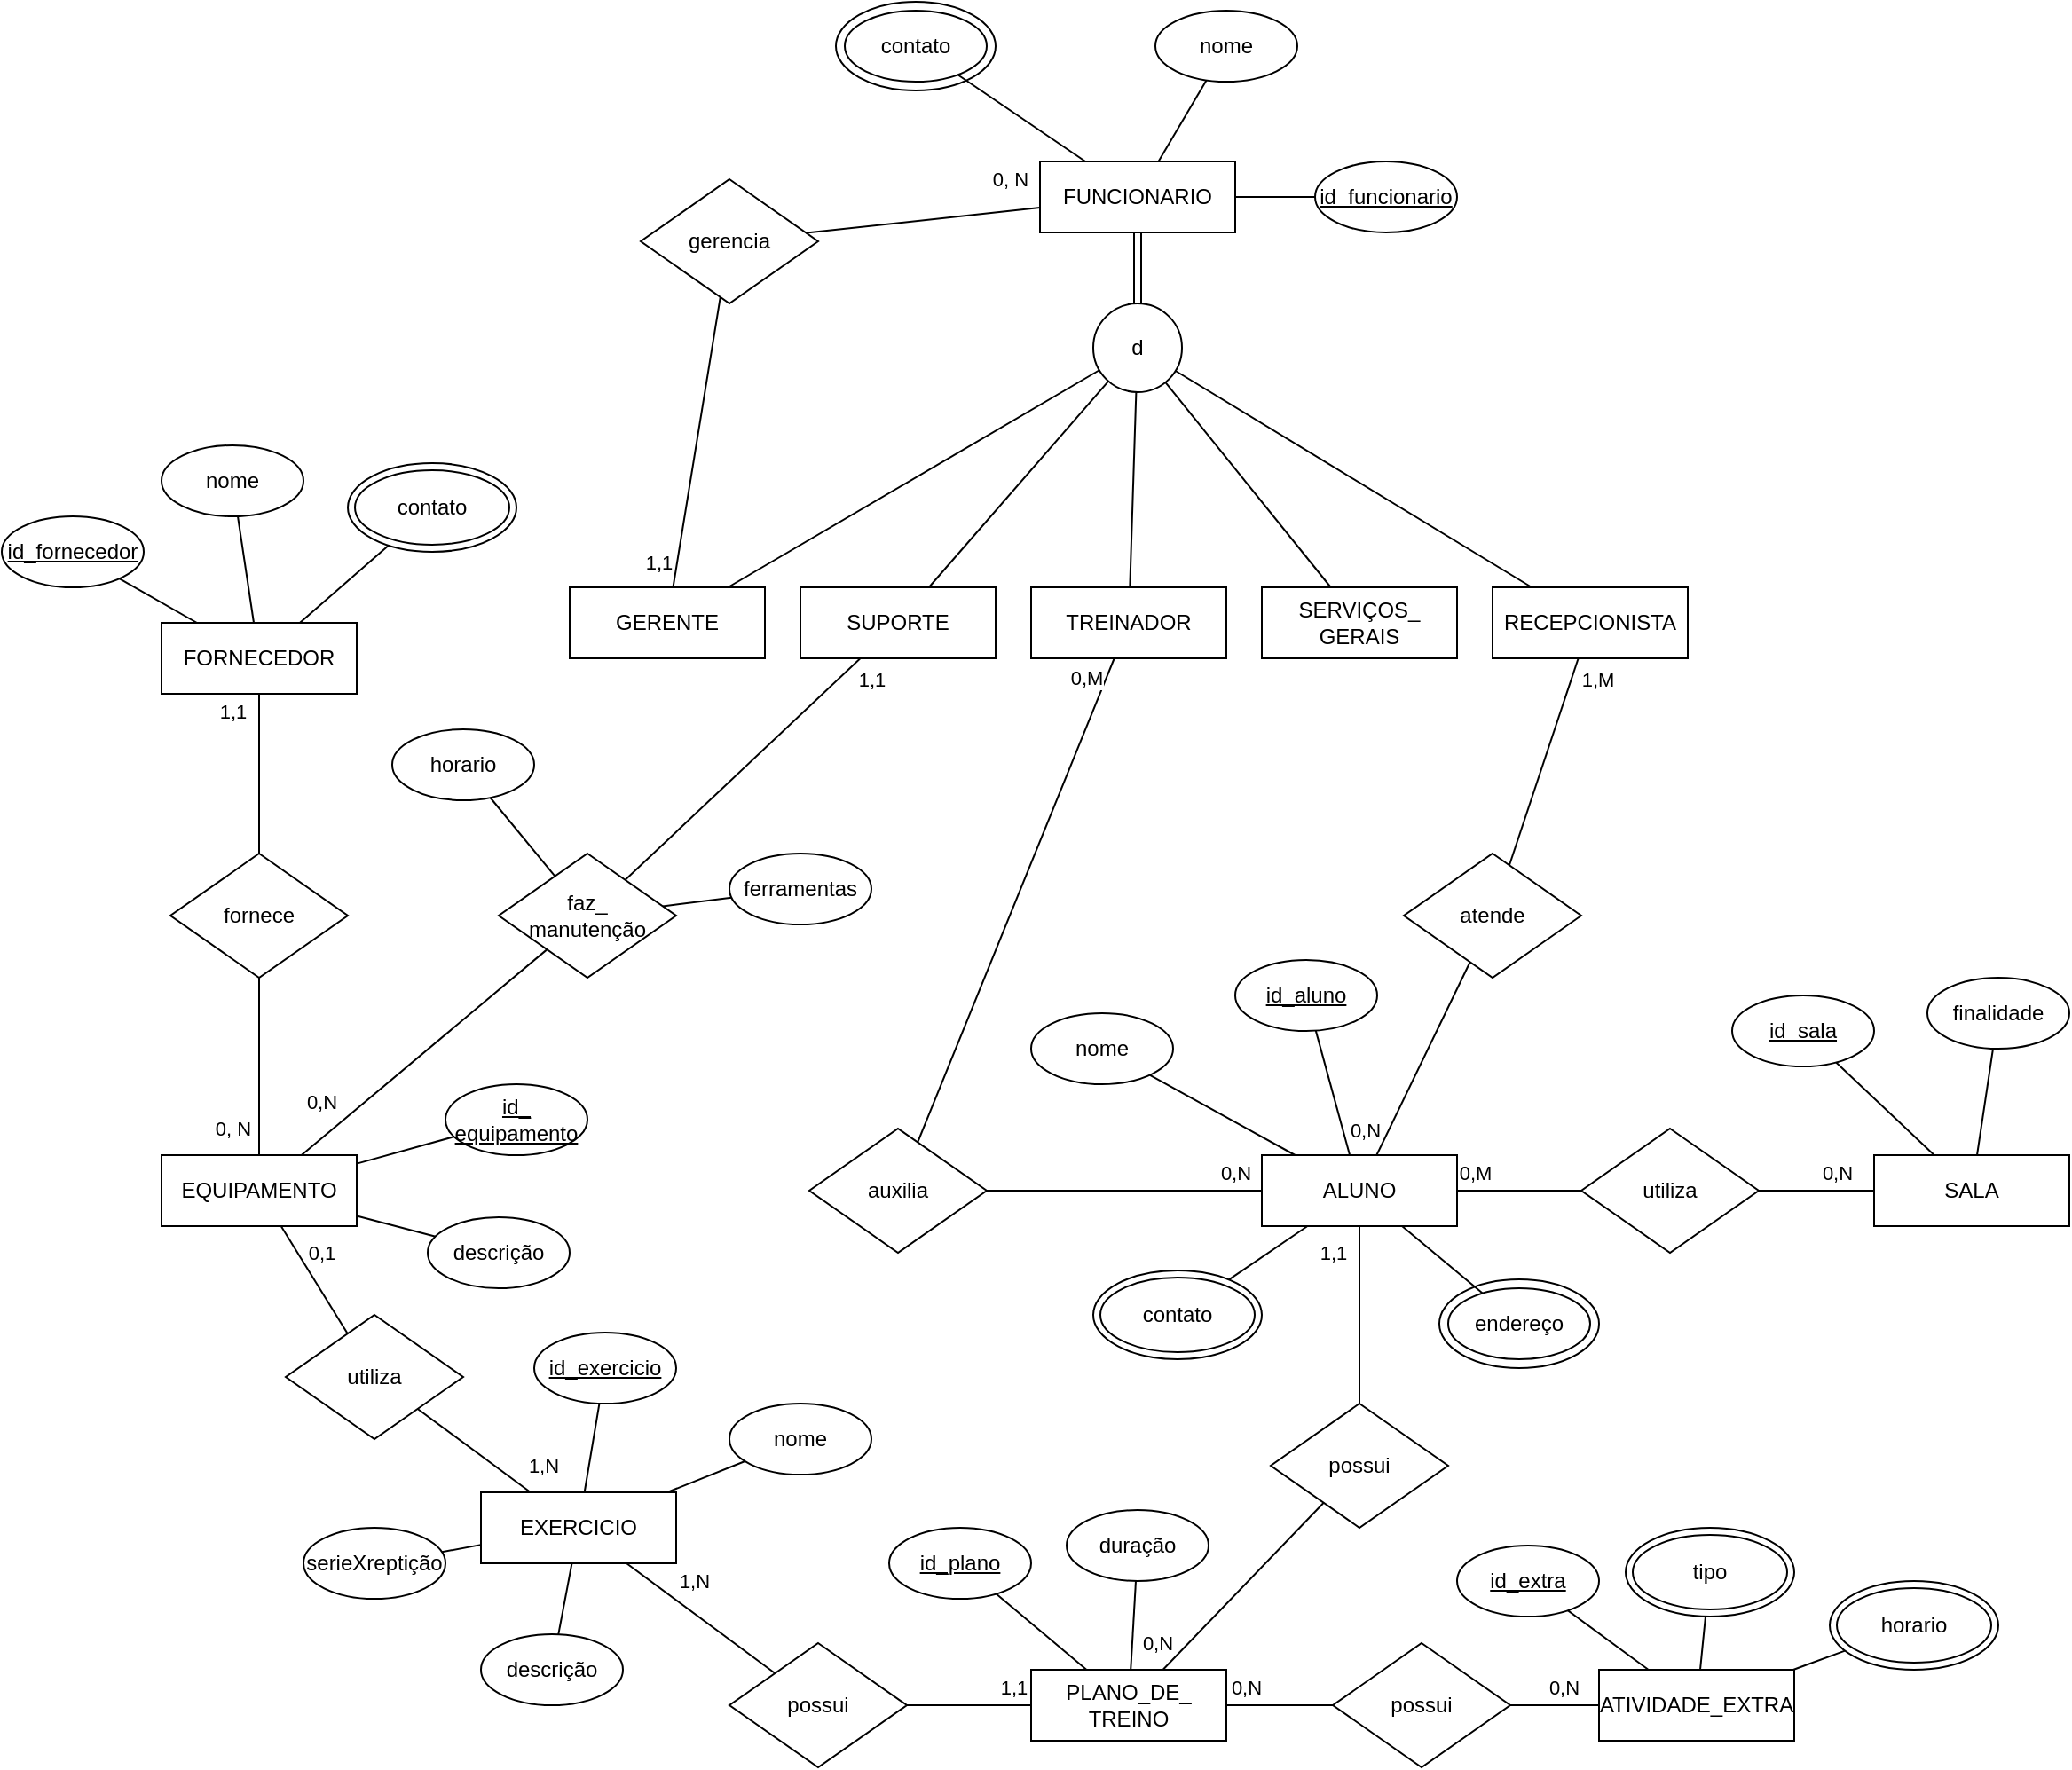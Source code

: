 <mxfile>
    <diagram id="oLhrSQncojiiVA_1cylI" name="Page-1">
        <mxGraphModel dx="2143" dy="1229" grid="1" gridSize="10" guides="1" tooltips="1" connect="1" arrows="1" fold="1" page="1" pageScale="1" pageWidth="850" pageHeight="1100" math="0" shadow="0">
            <root>
                <mxCell id="0"/>
                <mxCell id="1" parent="0"/>
                <mxCell id="85" value="contato" style="ellipse;whiteSpace=wrap;html=1;rotation=0;" vertex="1" parent="1">
                    <mxGeometry x="700" y="60" width="90" height="50" as="geometry"/>
                </mxCell>
                <mxCell id="8" value="ALUNO" style="rounded=0;whiteSpace=wrap;html=1;" vertex="1" parent="1">
                    <mxGeometry x="940" y="710" width="110" height="40" as="geometry"/>
                </mxCell>
                <mxCell id="9" value="PLANO_DE_&lt;br&gt;TREINO" style="rounded=0;whiteSpace=wrap;html=1;" vertex="1" parent="1">
                    <mxGeometry x="810" y="1000" width="110" height="40" as="geometry"/>
                </mxCell>
                <mxCell id="10" value="EXERCICIO" style="rounded=0;whiteSpace=wrap;html=1;" vertex="1" parent="1">
                    <mxGeometry x="500" y="900" width="110" height="40" as="geometry"/>
                </mxCell>
                <mxCell id="11" value="FUNCIONARIO" style="rounded=0;whiteSpace=wrap;html=1;" vertex="1" parent="1">
                    <mxGeometry x="815" y="150" width="110" height="40" as="geometry"/>
                </mxCell>
                <mxCell id="12" value="EQUIPAMENTO" style="rounded=0;whiteSpace=wrap;html=1;" vertex="1" parent="1">
                    <mxGeometry x="320" y="710" width="110" height="40" as="geometry"/>
                </mxCell>
                <mxCell id="13" value="FORNECEDOR" style="rounded=0;whiteSpace=wrap;html=1;" vertex="1" parent="1">
                    <mxGeometry x="320" y="410" width="110" height="40" as="geometry"/>
                </mxCell>
                <mxCell id="14" value="RECEPCIONISTA" style="rounded=0;whiteSpace=wrap;html=1;" vertex="1" parent="1">
                    <mxGeometry x="1070" y="390" width="110" height="40" as="geometry"/>
                </mxCell>
                <mxCell id="15" value="SUPORTE" style="rounded=0;whiteSpace=wrap;html=1;" vertex="1" parent="1">
                    <mxGeometry x="680" y="390" width="110" height="40" as="geometry"/>
                </mxCell>
                <mxCell id="16" value="TREINADOR" style="rounded=0;whiteSpace=wrap;html=1;" vertex="1" parent="1">
                    <mxGeometry x="810" y="390" width="110" height="40" as="geometry"/>
                </mxCell>
                <mxCell id="17" value="SERVIÇOS_&lt;br&gt;GERAIS" style="rounded=0;whiteSpace=wrap;html=1;" vertex="1" parent="1">
                    <mxGeometry x="940" y="390" width="110" height="40" as="geometry"/>
                </mxCell>
                <mxCell id="18" value="GERENTE" style="rounded=0;whiteSpace=wrap;html=1;" vertex="1" parent="1">
                    <mxGeometry x="550" y="390" width="110" height="40" as="geometry"/>
                </mxCell>
                <mxCell id="19" value="ATIVIDADE_EXTRA" style="rounded=0;whiteSpace=wrap;html=1;" vertex="1" parent="1">
                    <mxGeometry x="1130" y="1000" width="110" height="40" as="geometry"/>
                </mxCell>
                <mxCell id="20" value="SALA" style="rounded=0;whiteSpace=wrap;html=1;" vertex="1" parent="1">
                    <mxGeometry x="1285" y="710" width="110" height="40" as="geometry"/>
                </mxCell>
                <mxCell id="21" value="possui" style="rhombus;whiteSpace=wrap;html=1;" vertex="1" parent="1">
                    <mxGeometry x="945" y="850" width="100" height="70" as="geometry"/>
                </mxCell>
                <mxCell id="22" value="" style="endArrow=none;html=1;" edge="1" parent="1" source="8" target="21">
                    <mxGeometry width="50" height="50" relative="1" as="geometry">
                        <mxPoint x="450" y="1200" as="sourcePoint"/>
                        <mxPoint x="360" y="1200" as="targetPoint"/>
                    </mxGeometry>
                </mxCell>
                <mxCell id="23" value="1,1" style="edgeLabel;html=1;align=center;verticalAlign=middle;resizable=0;points=[];" vertex="1" connectable="0" parent="22">
                    <mxGeometry x="-0.63" y="-4" relative="1" as="geometry">
                        <mxPoint x="-11" y="-4" as="offset"/>
                    </mxGeometry>
                </mxCell>
                <mxCell id="24" value="" style="endArrow=none;html=1;" edge="1" parent="1" source="21" target="9">
                    <mxGeometry width="50" height="50" relative="1" as="geometry">
                        <mxPoint x="875" y="750" as="sourcePoint"/>
                        <mxPoint x="875" y="840" as="targetPoint"/>
                    </mxGeometry>
                </mxCell>
                <mxCell id="25" value="0,N" style="edgeLabel;html=1;align=center;verticalAlign=middle;resizable=0;points=[];" vertex="1" connectable="0" parent="24">
                    <mxGeometry x="0.692" y="-1" relative="1" as="geometry">
                        <mxPoint x="-17" as="offset"/>
                    </mxGeometry>
                </mxCell>
                <mxCell id="26" value="possui" style="rhombus;whiteSpace=wrap;html=1;" vertex="1" parent="1">
                    <mxGeometry x="640" y="985" width="100" height="70" as="geometry"/>
                </mxCell>
                <mxCell id="27" value="" style="endArrow=none;html=1;" edge="1" parent="1" source="26" target="9">
                    <mxGeometry width="50" height="50" relative="1" as="geometry">
                        <mxPoint x="875" y="910" as="sourcePoint"/>
                        <mxPoint x="875" y="1010" as="targetPoint"/>
                    </mxGeometry>
                </mxCell>
                <mxCell id="28" value="1,1" style="edgeLabel;html=1;align=center;verticalAlign=middle;resizable=0;points=[];" vertex="1" connectable="0" parent="27">
                    <mxGeometry x="0.443" y="2" relative="1" as="geometry">
                        <mxPoint x="9" y="-8" as="offset"/>
                    </mxGeometry>
                </mxCell>
                <mxCell id="29" value="" style="endArrow=none;html=1;" edge="1" parent="1" source="10" target="26">
                    <mxGeometry width="50" height="50" relative="1" as="geometry">
                        <mxPoint x="885" y="920" as="sourcePoint"/>
                        <mxPoint x="885" y="1020" as="targetPoint"/>
                    </mxGeometry>
                </mxCell>
                <mxCell id="30" value="1,N" style="edgeLabel;html=1;align=center;verticalAlign=middle;resizable=0;points=[];" vertex="1" connectable="0" parent="29">
                    <mxGeometry x="-0.451" y="1" relative="1" as="geometry">
                        <mxPoint x="14" y="-6" as="offset"/>
                    </mxGeometry>
                </mxCell>
                <mxCell id="31" value="utiliza" style="rhombus;whiteSpace=wrap;html=1;" vertex="1" parent="1">
                    <mxGeometry x="390" y="800" width="100" height="70" as="geometry"/>
                </mxCell>
                <mxCell id="32" value="" style="endArrow=none;html=1;" edge="1" parent="1" source="31" target="10">
                    <mxGeometry width="50" height="50" relative="1" as="geometry">
                        <mxPoint x="600" y="1030" as="sourcePoint"/>
                        <mxPoint x="660" y="1030" as="targetPoint"/>
                    </mxGeometry>
                </mxCell>
                <mxCell id="33" value="1,N" style="edgeLabel;html=1;align=center;verticalAlign=middle;resizable=0;points=[];" vertex="1" connectable="0" parent="32">
                    <mxGeometry x="0.513" y="2" relative="1" as="geometry">
                        <mxPoint x="21" y="-2" as="offset"/>
                    </mxGeometry>
                </mxCell>
                <mxCell id="34" value="" style="endArrow=none;html=1;" edge="1" parent="1" source="12" target="31">
                    <mxGeometry width="50" height="50" relative="1" as="geometry">
                        <mxPoint x="450" y="1050" as="sourcePoint"/>
                        <mxPoint x="510" y="1050" as="targetPoint"/>
                    </mxGeometry>
                </mxCell>
                <mxCell id="35" value="0,1" style="edgeLabel;html=1;align=center;verticalAlign=middle;resizable=0;points=[];" vertex="1" connectable="0" parent="34">
                    <mxGeometry x="-0.564" y="-1" relative="1" as="geometry">
                        <mxPoint x="15" y="1" as="offset"/>
                    </mxGeometry>
                </mxCell>
                <mxCell id="36" value="fornece" style="rhombus;whiteSpace=wrap;html=1;" vertex="1" parent="1">
                    <mxGeometry x="325" y="540" width="100" height="70" as="geometry"/>
                </mxCell>
                <mxCell id="37" value="" style="endArrow=none;html=1;" edge="1" parent="1" source="12" target="36">
                    <mxGeometry width="50" height="50" relative="1" as="geometry">
                        <mxPoint x="385" y="760" as="sourcePoint"/>
                        <mxPoint x="385" y="850" as="targetPoint"/>
                    </mxGeometry>
                </mxCell>
                <mxCell id="38" value="0, N" style="edgeLabel;html=1;align=center;verticalAlign=middle;resizable=0;points=[];" vertex="1" connectable="0" parent="37">
                    <mxGeometry x="-0.693" relative="1" as="geometry">
                        <mxPoint x="-15" as="offset"/>
                    </mxGeometry>
                </mxCell>
                <mxCell id="39" value="" style="endArrow=none;html=1;" edge="1" parent="1" source="36" target="13">
                    <mxGeometry width="50" height="50" relative="1" as="geometry">
                        <mxPoint x="385" y="720" as="sourcePoint"/>
                        <mxPoint x="385" y="610" as="targetPoint"/>
                    </mxGeometry>
                </mxCell>
                <mxCell id="40" value="1,1" style="edgeLabel;html=1;align=center;verticalAlign=middle;resizable=0;points=[];" vertex="1" connectable="0" parent="39">
                    <mxGeometry x="0.518" y="1" relative="1" as="geometry">
                        <mxPoint x="-14" y="-12" as="offset"/>
                    </mxGeometry>
                </mxCell>
                <mxCell id="41" value="d" style="ellipse;whiteSpace=wrap;html=1;aspect=fixed;" vertex="1" parent="1">
                    <mxGeometry x="845" y="230" width="50" height="50" as="geometry"/>
                </mxCell>
                <mxCell id="42" value="" style="endArrow=none;html=1;shape=link;" edge="1" parent="1" source="11" target="41">
                    <mxGeometry width="50" height="50" relative="1" as="geometry">
                        <mxPoint x="765" y="70" as="sourcePoint"/>
                        <mxPoint x="825" y="70" as="targetPoint"/>
                    </mxGeometry>
                </mxCell>
                <mxCell id="43" value="" style="endArrow=none;html=1;" edge="1" parent="1" source="41" target="14">
                    <mxGeometry width="50" height="50" relative="1" as="geometry">
                        <mxPoint x="880" y="200" as="sourcePoint"/>
                        <mxPoint x="880" y="240" as="targetPoint"/>
                    </mxGeometry>
                </mxCell>
                <mxCell id="44" value="" style="endArrow=none;html=1;" edge="1" parent="1" source="15" target="41">
                    <mxGeometry width="50" height="50" relative="1" as="geometry">
                        <mxPoint x="890" y="210" as="sourcePoint"/>
                        <mxPoint x="890" y="250" as="targetPoint"/>
                    </mxGeometry>
                </mxCell>
                <mxCell id="45" value="" style="endArrow=none;html=1;" edge="1" parent="1" source="16" target="41">
                    <mxGeometry width="50" height="50" relative="1" as="geometry">
                        <mxPoint x="900" y="220" as="sourcePoint"/>
                        <mxPoint x="900" y="260" as="targetPoint"/>
                    </mxGeometry>
                </mxCell>
                <mxCell id="46" value="" style="endArrow=none;html=1;" edge="1" parent="1" source="41" target="17">
                    <mxGeometry width="50" height="50" relative="1" as="geometry">
                        <mxPoint x="910" y="230" as="sourcePoint"/>
                        <mxPoint x="910" y="270" as="targetPoint"/>
                    </mxGeometry>
                </mxCell>
                <mxCell id="47" value="" style="endArrow=none;html=1;" edge="1" parent="1" source="18" target="41">
                    <mxGeometry width="50" height="50" relative="1" as="geometry">
                        <mxPoint x="920" y="240" as="sourcePoint"/>
                        <mxPoint x="920" y="280" as="targetPoint"/>
                    </mxGeometry>
                </mxCell>
                <mxCell id="48" value="utiliza" style="rhombus;whiteSpace=wrap;html=1;" vertex="1" parent="1">
                    <mxGeometry x="1120" y="695" width="100" height="70" as="geometry"/>
                </mxCell>
                <mxCell id="49" value="" style="endArrow=none;html=1;" edge="1" parent="1" source="48" target="8">
                    <mxGeometry width="50" height="50" relative="1" as="geometry">
                        <mxPoint x="885" y="910" as="sourcePoint"/>
                        <mxPoint x="885" y="1010" as="targetPoint"/>
                    </mxGeometry>
                </mxCell>
                <mxCell id="50" value="0,M" style="edgeLabel;html=1;align=center;verticalAlign=middle;resizable=0;points=[];" vertex="1" connectable="0" parent="49">
                    <mxGeometry x="0.605" y="-2" relative="1" as="geometry">
                        <mxPoint x="-4" y="-8" as="offset"/>
                    </mxGeometry>
                </mxCell>
                <mxCell id="51" value="" style="endArrow=none;html=1;" edge="1" parent="1" source="48" target="20">
                    <mxGeometry width="50" height="50" relative="1" as="geometry">
                        <mxPoint x="1180" y="705" as="sourcePoint"/>
                        <mxPoint x="1180" y="615" as="targetPoint"/>
                    </mxGeometry>
                </mxCell>
                <mxCell id="52" value="0,N" style="edgeLabel;html=1;align=center;verticalAlign=middle;resizable=0;points=[];" vertex="1" connectable="0" parent="51">
                    <mxGeometry x="0.349" y="-1" relative="1" as="geometry">
                        <mxPoint y="-11" as="offset"/>
                    </mxGeometry>
                </mxCell>
                <mxCell id="53" value="" style="endArrow=none;html=1;" edge="1" parent="1" source="55" target="19">
                    <mxGeometry width="50" height="50" relative="1" as="geometry">
                        <mxPoint x="1110" y="1190" as="sourcePoint"/>
                        <mxPoint x="885" y="1060" as="targetPoint"/>
                    </mxGeometry>
                </mxCell>
                <mxCell id="54" value="0,N" style="edgeLabel;html=1;align=center;verticalAlign=middle;resizable=0;points=[];" vertex="1" connectable="0" parent="53">
                    <mxGeometry x="-0.473" y="2" relative="1" as="geometry">
                        <mxPoint x="17" y="-8" as="offset"/>
                    </mxGeometry>
                </mxCell>
                <mxCell id="55" value="possui" style="rhombus;whiteSpace=wrap;html=1;" vertex="1" parent="1">
                    <mxGeometry x="980" y="985" width="100" height="70" as="geometry"/>
                </mxCell>
                <mxCell id="56" value="" style="endArrow=none;html=1;" edge="1" parent="1" source="9" target="55">
                    <mxGeometry width="50" height="50" relative="1" as="geometry">
                        <mxPoint x="1140" y="1030" as="sourcePoint"/>
                        <mxPoint x="1090" y="1020" as="targetPoint"/>
                    </mxGeometry>
                </mxCell>
                <mxCell id="57" value="0,N" style="edgeLabel;html=1;align=center;verticalAlign=middle;resizable=0;points=[];" vertex="1" connectable="0" parent="56">
                    <mxGeometry x="-0.628" y="-3" relative="1" as="geometry">
                        <mxPoint y="-13" as="offset"/>
                    </mxGeometry>
                </mxCell>
                <mxCell id="58" value="atende" style="rhombus;whiteSpace=wrap;html=1;" vertex="1" parent="1">
                    <mxGeometry x="1020" y="540" width="100" height="70" as="geometry"/>
                </mxCell>
                <mxCell id="59" value="" style="endArrow=none;html=1;" edge="1" parent="1" source="8" target="58">
                    <mxGeometry width="50" height="50" relative="1" as="geometry">
                        <mxPoint x="1130" y="740" as="sourcePoint"/>
                        <mxPoint x="1060" y="740" as="targetPoint"/>
                    </mxGeometry>
                </mxCell>
                <mxCell id="60" value="0,N" style="edgeLabel;html=1;align=center;verticalAlign=middle;resizable=0;points=[];" vertex="1" connectable="0" parent="59">
                    <mxGeometry x="-0.747" y="1" relative="1" as="geometry">
                        <mxPoint x="-13" as="offset"/>
                    </mxGeometry>
                </mxCell>
                <mxCell id="61" value="" style="endArrow=none;html=1;" edge="1" parent="1" source="14" target="58">
                    <mxGeometry width="50" height="50" relative="1" as="geometry">
                        <mxPoint x="1140" y="750" as="sourcePoint"/>
                        <mxPoint x="1070" y="750" as="targetPoint"/>
                    </mxGeometry>
                </mxCell>
                <mxCell id="62" value="1,M" style="edgeLabel;html=1;align=center;verticalAlign=middle;resizable=0;points=[];" vertex="1" connectable="0" parent="61">
                    <mxGeometry x="-0.801" relative="1" as="geometry">
                        <mxPoint x="14" as="offset"/>
                    </mxGeometry>
                </mxCell>
                <mxCell id="63" value="auxilia" style="rhombus;whiteSpace=wrap;html=1;" vertex="1" parent="1">
                    <mxGeometry x="685" y="695" width="100" height="70" as="geometry"/>
                </mxCell>
                <mxCell id="64" value="" style="endArrow=none;html=1;" edge="1" parent="1" source="16" target="63">
                    <mxGeometry width="50" height="50" relative="1" as="geometry">
                        <mxPoint x="1015.968" y="720" as="sourcePoint"/>
                        <mxPoint x="1076.131" y="610.291" as="targetPoint"/>
                    </mxGeometry>
                </mxCell>
                <mxCell id="65" value="0,M" style="edgeLabel;html=1;align=center;verticalAlign=middle;resizable=0;points=[];" vertex="1" connectable="0" parent="64">
                    <mxGeometry x="-0.884" y="2" relative="1" as="geometry">
                        <mxPoint x="-12" y="-6" as="offset"/>
                    </mxGeometry>
                </mxCell>
                <mxCell id="66" value="" style="endArrow=none;html=1;" edge="1" parent="1" source="63" target="8">
                    <mxGeometry width="50" height="50" relative="1" as="geometry">
                        <mxPoint x="866.269" y="440" as="sourcePoint"/>
                        <mxPoint x="920" y="790" as="targetPoint"/>
                    </mxGeometry>
                </mxCell>
                <mxCell id="67" value="0,N" style="edgeLabel;html=1;align=center;verticalAlign=middle;resizable=0;points=[];" vertex="1" connectable="0" parent="66">
                    <mxGeometry x="0.705" y="-1" relative="1" as="geometry">
                        <mxPoint x="8" y="-11" as="offset"/>
                    </mxGeometry>
                </mxCell>
                <mxCell id="68" value="faz_&lt;br&gt;manutenção" style="rhombus;whiteSpace=wrap;html=1;" vertex="1" parent="1">
                    <mxGeometry x="510" y="540" width="100" height="70" as="geometry"/>
                </mxCell>
                <mxCell id="69" value="" style="endArrow=none;html=1;" edge="1" parent="1" source="15" target="68">
                    <mxGeometry width="50" height="50" relative="1" as="geometry">
                        <mxPoint x="700" y="450" as="sourcePoint"/>
                        <mxPoint x="704.52" y="720.164" as="targetPoint"/>
                    </mxGeometry>
                </mxCell>
                <mxCell id="70" value="1,1" style="edgeLabel;html=1;align=center;verticalAlign=middle;resizable=0;points=[];" vertex="1" connectable="0" parent="69">
                    <mxGeometry x="-0.821" y="1" relative="1" as="geometry">
                        <mxPoint x="17" as="offset"/>
                    </mxGeometry>
                </mxCell>
                <mxCell id="71" value="" style="endArrow=none;html=1;startArrow=none;" edge="1" parent="1" source="68" target="12">
                    <mxGeometry width="50" height="50" relative="1" as="geometry">
                        <mxPoint x="454.972" y="647.978" as="sourcePoint"/>
                        <mxPoint x="714.52" y="730.164" as="targetPoint"/>
                    </mxGeometry>
                </mxCell>
                <mxCell id="72" value="0,N" style="edgeLabel;html=1;align=center;verticalAlign=middle;resizable=0;points=[];" vertex="1" connectable="0" parent="71">
                    <mxGeometry x="0.777" y="-3" relative="1" as="geometry">
                        <mxPoint x="-3" y="-15" as="offset"/>
                    </mxGeometry>
                </mxCell>
                <mxCell id="73" value="gerencia" style="rhombus;whiteSpace=wrap;html=1;" vertex="1" parent="1">
                    <mxGeometry x="590" y="160" width="100" height="70" as="geometry"/>
                </mxCell>
                <mxCell id="74" value="" style="endArrow=none;html=1;" edge="1" parent="1" source="18" target="73">
                    <mxGeometry width="50" height="50" relative="1" as="geometry">
                        <mxPoint x="636.129" y="400" as="sourcePoint"/>
                        <mxPoint x="858.128" y="277.108" as="targetPoint"/>
                    </mxGeometry>
                </mxCell>
                <mxCell id="75" value="1,1" style="edgeLabel;html=1;align=center;verticalAlign=middle;resizable=0;points=[];" vertex="1" connectable="0" parent="74">
                    <mxGeometry x="-0.828" y="1" relative="1" as="geometry">
                        <mxPoint x="-10" as="offset"/>
                    </mxGeometry>
                </mxCell>
                <mxCell id="76" value="" style="endArrow=none;html=1;" edge="1" parent="1" source="73" target="11">
                    <mxGeometry width="50" height="50" relative="1" as="geometry">
                        <mxPoint x="646.129" y="410" as="sourcePoint"/>
                        <mxPoint x="760" y="220" as="targetPoint"/>
                    </mxGeometry>
                </mxCell>
                <mxCell id="77" value="0, N" style="edgeLabel;html=1;align=center;verticalAlign=middle;resizable=0;points=[];" vertex="1" connectable="0" parent="76">
                    <mxGeometry x="0.745" relative="1" as="geometry">
                        <mxPoint y="-18" as="offset"/>
                    </mxGeometry>
                </mxCell>
                <mxCell id="78" value="ferramentas" style="ellipse;whiteSpace=wrap;html=1;rotation=0;" vertex="1" parent="1">
                    <mxGeometry x="640" y="540" width="80" height="40" as="geometry"/>
                </mxCell>
                <mxCell id="79" value="horario" style="ellipse;whiteSpace=wrap;html=1;rotation=0;" vertex="1" parent="1">
                    <mxGeometry x="450" y="470" width="80" height="40" as="geometry"/>
                </mxCell>
                <mxCell id="80" value="" style="endArrow=none;html=1;" edge="1" parent="1" source="68" target="79">
                    <mxGeometry width="50" height="50" relative="1" as="geometry">
                        <mxPoint x="250" y="890" as="sourcePoint"/>
                        <mxPoint x="160" y="890" as="targetPoint"/>
                    </mxGeometry>
                </mxCell>
                <mxCell id="81" value="" style="endArrow=none;html=1;" edge="1" parent="1" source="68" target="78">
                    <mxGeometry width="50" height="50" relative="1" as="geometry">
                        <mxPoint x="551.716" y="562.799" as="sourcePoint"/>
                        <mxPoint x="515.23" y="518.494" as="targetPoint"/>
                    </mxGeometry>
                </mxCell>
                <mxCell id="82" value="&lt;u&gt;id_funcionario&lt;/u&gt;" style="ellipse;whiteSpace=wrap;html=1;rotation=0;" vertex="1" parent="1">
                    <mxGeometry x="970" y="150" width="80" height="40" as="geometry"/>
                </mxCell>
                <mxCell id="83" value="nome" style="ellipse;whiteSpace=wrap;html=1;rotation=0;" vertex="1" parent="1">
                    <mxGeometry x="880" y="65" width="80" height="40" as="geometry"/>
                </mxCell>
                <mxCell id="84" value="contato" style="ellipse;whiteSpace=wrap;html=1;rotation=0;" vertex="1" parent="1">
                    <mxGeometry x="705" y="65" width="80" height="40" as="geometry"/>
                </mxCell>
                <mxCell id="86" value="" style="endArrow=none;html=1;" edge="1" parent="1" source="11" target="84">
                    <mxGeometry width="50" height="50" relative="1" as="geometry">
                        <mxPoint x="649.194" y="400" as="sourcePoint"/>
                        <mxPoint x="858.42" y="277.622" as="targetPoint"/>
                    </mxGeometry>
                </mxCell>
                <mxCell id="87" value="" style="endArrow=none;html=1;" edge="1" parent="1" source="83" target="11">
                    <mxGeometry width="50" height="50" relative="1" as="geometry">
                        <mxPoint x="857.895" y="160" as="sourcePoint"/>
                        <mxPoint x="794.347" y="102.505" as="targetPoint"/>
                    </mxGeometry>
                </mxCell>
                <mxCell id="88" value="" style="endArrow=none;html=1;" edge="1" parent="1" source="11" target="82">
                    <mxGeometry width="50" height="50" relative="1" as="geometry">
                        <mxPoint x="867.895" y="170" as="sourcePoint"/>
                        <mxPoint x="804.347" y="112.505" as="targetPoint"/>
                    </mxGeometry>
                </mxCell>
                <mxCell id="89" value="&lt;u&gt;id_aluno&lt;/u&gt;" style="ellipse;whiteSpace=wrap;html=1;rotation=0;" vertex="1" parent="1">
                    <mxGeometry x="925" y="600" width="80" height="40" as="geometry"/>
                </mxCell>
                <mxCell id="90" value="nome" style="ellipse;whiteSpace=wrap;html=1;rotation=0;" vertex="1" parent="1">
                    <mxGeometry x="810" y="630" width="80" height="40" as="geometry"/>
                </mxCell>
                <mxCell id="93" value="contato" style="ellipse;whiteSpace=wrap;html=1;rotation=0;" vertex="1" parent="1">
                    <mxGeometry x="1040" y="780" width="90" height="50" as="geometry"/>
                </mxCell>
                <mxCell id="94" value="endereço" style="ellipse;whiteSpace=wrap;html=1;rotation=0;" vertex="1" parent="1">
                    <mxGeometry x="1045" y="785" width="80" height="40" as="geometry"/>
                </mxCell>
                <mxCell id="95" value="" style="endArrow=none;html=1;" edge="1" parent="1" source="89" target="8">
                    <mxGeometry width="50" height="50" relative="1" as="geometry">
                        <mxPoint x="612.424" y="579.697" as="sourcePoint"/>
                        <mxPoint x="651.194" y="574.851" as="targetPoint"/>
                    </mxGeometry>
                </mxCell>
                <mxCell id="96" value="" style="endArrow=none;html=1;" edge="1" parent="1" source="90" target="8">
                    <mxGeometry width="50" height="50" relative="1" as="geometry">
                        <mxPoint x="980.287" y="649.825" as="sourcePoint"/>
                        <mxPoint x="999.545" y="720" as="targetPoint"/>
                    </mxGeometry>
                </mxCell>
                <mxCell id="97" value="" style="endArrow=none;html=1;" edge="1" parent="1" source="113" target="8">
                    <mxGeometry width="50" height="50" relative="1" as="geometry">
                        <mxPoint x="912.938" y="788.615" as="sourcePoint"/>
                        <mxPoint x="960" y="730" as="targetPoint"/>
                    </mxGeometry>
                </mxCell>
                <mxCell id="98" value="" style="endArrow=none;html=1;" edge="1" parent="1" source="94" target="8">
                    <mxGeometry width="50" height="50" relative="1" as="geometry">
                        <mxPoint x="922.938" y="798.615" as="sourcePoint"/>
                        <mxPoint x="977" y="760" as="targetPoint"/>
                    </mxGeometry>
                </mxCell>
                <mxCell id="99" value="&lt;u&gt;id_plano&lt;/u&gt;" style="ellipse;whiteSpace=wrap;html=1;rotation=0;" vertex="1" parent="1">
                    <mxGeometry x="730" y="920" width="80" height="40" as="geometry"/>
                </mxCell>
                <mxCell id="100" value="duração" style="ellipse;whiteSpace=wrap;html=1;rotation=0;" vertex="1" parent="1">
                    <mxGeometry x="830" y="910" width="80" height="40" as="geometry"/>
                </mxCell>
                <mxCell id="101" value="" style="endArrow=none;html=1;" edge="1" parent="1" source="100" target="9">
                    <mxGeometry width="50" height="50" relative="1" as="geometry">
                        <mxPoint x="922.938" y="798.615" as="sourcePoint"/>
                        <mxPoint x="977" y="760" as="targetPoint"/>
                    </mxGeometry>
                </mxCell>
                <mxCell id="102" value="" style="endArrow=none;html=1;" edge="1" parent="1" source="99" target="9">
                    <mxGeometry width="50" height="50" relative="1" as="geometry">
                        <mxPoint x="932.938" y="808.615" as="sourcePoint"/>
                        <mxPoint x="987" y="770" as="targetPoint"/>
                    </mxGeometry>
                </mxCell>
                <mxCell id="103" value="&lt;u&gt;id_exercicio&lt;/u&gt;" style="ellipse;whiteSpace=wrap;html=1;rotation=0;" vertex="1" parent="1">
                    <mxGeometry x="530" y="810" width="80" height="40" as="geometry"/>
                </mxCell>
                <mxCell id="104" value="nome" style="ellipse;whiteSpace=wrap;html=1;rotation=0;" vertex="1" parent="1">
                    <mxGeometry x="640" y="850" width="80" height="40" as="geometry"/>
                </mxCell>
                <mxCell id="105" value="serieXreptição" style="ellipse;whiteSpace=wrap;html=1;rotation=0;" vertex="1" parent="1">
                    <mxGeometry x="400" y="920" width="80" height="40" as="geometry"/>
                </mxCell>
                <mxCell id="106" value="" style="endArrow=none;html=1;" edge="1" parent="1" source="104" target="10">
                    <mxGeometry width="50" height="50" relative="1" as="geometry">
                        <mxPoint x="800.368" y="967.213" as="sourcePoint"/>
                        <mxPoint x="851.25" y="1010" as="targetPoint"/>
                    </mxGeometry>
                </mxCell>
                <mxCell id="107" value="" style="endArrow=none;html=1;" edge="1" parent="1" source="103" target="10">
                    <mxGeometry width="50" height="50" relative="1" as="geometry">
                        <mxPoint x="810.368" y="977.213" as="sourcePoint"/>
                        <mxPoint x="861.25" y="1020" as="targetPoint"/>
                    </mxGeometry>
                </mxCell>
                <mxCell id="108" value="" style="endArrow=none;html=1;" edge="1" parent="1" source="105" target="10">
                    <mxGeometry width="50" height="50" relative="1" as="geometry">
                        <mxPoint x="820.368" y="987.213" as="sourcePoint"/>
                        <mxPoint x="871.25" y="1030" as="targetPoint"/>
                    </mxGeometry>
                </mxCell>
                <mxCell id="109" value="descrição" style="ellipse;whiteSpace=wrap;html=1;rotation=0;" vertex="1" parent="1">
                    <mxGeometry x="500" y="980" width="80" height="40" as="geometry"/>
                </mxCell>
                <mxCell id="110" value="" style="endArrow=none;html=1;" edge="1" parent="1" source="109" target="10">
                    <mxGeometry width="50" height="50" relative="1" as="geometry">
                        <mxPoint x="658.765" y="892.494" as="sourcePoint"/>
                        <mxPoint x="615" y="910" as="targetPoint"/>
                    </mxGeometry>
                </mxCell>
                <mxCell id="113" value="contato" style="ellipse;shape=doubleEllipse;whiteSpace=wrap;html=1;" vertex="1" parent="1">
                    <mxGeometry x="845" y="775" width="95" height="50" as="geometry"/>
                </mxCell>
                <mxCell id="128" value="&lt;u&gt;id_&lt;br&gt;equipamento&lt;/u&gt;" style="ellipse;whiteSpace=wrap;html=1;rotation=0;" vertex="1" parent="1">
                    <mxGeometry x="480" y="670" width="80" height="40" as="geometry"/>
                </mxCell>
                <mxCell id="129" value="descrição" style="ellipse;whiteSpace=wrap;html=1;rotation=0;" vertex="1" parent="1">
                    <mxGeometry x="470" y="745" width="80" height="40" as="geometry"/>
                </mxCell>
                <mxCell id="130" value="" style="endArrow=none;html=1;" edge="1" parent="1" source="129" target="12">
                    <mxGeometry width="50" height="50" relative="1" as="geometry">
                        <mxPoint x="576.867" y="859.939" as="sourcePoint"/>
                        <mxPoint x="568.333" y="910" as="targetPoint"/>
                    </mxGeometry>
                </mxCell>
                <mxCell id="131" value="" style="endArrow=none;html=1;" edge="1" parent="1" source="128" target="12">
                    <mxGeometry width="50" height="50" relative="1" as="geometry">
                        <mxPoint x="586.867" y="869.939" as="sourcePoint"/>
                        <mxPoint x="578.333" y="920" as="targetPoint"/>
                    </mxGeometry>
                </mxCell>
                <mxCell id="132" value="&lt;u&gt;id_fornecedor&lt;br&gt;&lt;/u&gt;" style="ellipse;whiteSpace=wrap;html=1;rotation=0;" vertex="1" parent="1">
                    <mxGeometry x="230" y="350" width="80" height="40" as="geometry"/>
                </mxCell>
                <mxCell id="137" value="nome" style="ellipse;whiteSpace=wrap;html=1;rotation=0;" vertex="1" parent="1">
                    <mxGeometry x="320" y="310" width="80" height="40" as="geometry"/>
                </mxCell>
                <mxCell id="138" value="contato" style="ellipse;shape=doubleEllipse;whiteSpace=wrap;html=1;" vertex="1" parent="1">
                    <mxGeometry x="425" y="320" width="95" height="50" as="geometry"/>
                </mxCell>
                <mxCell id="139" value="" style="endArrow=none;html=1;" edge="1" parent="1" source="13" target="138">
                    <mxGeometry width="50" height="50" relative="1" as="geometry">
                        <mxPoint x="551.716" y="562.799" as="sourcePoint"/>
                        <mxPoint x="515.23" y="518.494" as="targetPoint"/>
                    </mxGeometry>
                </mxCell>
                <mxCell id="140" value="" style="endArrow=none;html=1;" edge="1" parent="1" source="137" target="13">
                    <mxGeometry width="50" height="50" relative="1" as="geometry">
                        <mxPoint x="407.981" y="420" as="sourcePoint"/>
                        <mxPoint x="370" y="430" as="targetPoint"/>
                    </mxGeometry>
                </mxCell>
                <mxCell id="141" value="" style="endArrow=none;html=1;" edge="1" parent="1" source="132" target="13">
                    <mxGeometry width="50" height="50" relative="1" as="geometry">
                        <mxPoint x="417.981" y="430" as="sourcePoint"/>
                        <mxPoint x="468.043" y="386.431" as="targetPoint"/>
                    </mxGeometry>
                </mxCell>
                <mxCell id="147" value="&lt;u&gt;id_extra&lt;/u&gt;" style="ellipse;whiteSpace=wrap;html=1;rotation=0;" vertex="1" parent="1">
                    <mxGeometry x="1050" y="930" width="80" height="40" as="geometry"/>
                </mxCell>
                <mxCell id="148" value="tipo" style="ellipse;shape=doubleEllipse;whiteSpace=wrap;html=1;" vertex="1" parent="1">
                    <mxGeometry x="1145" y="920" width="95" height="50" as="geometry"/>
                </mxCell>
                <mxCell id="149" value="" style="endArrow=none;html=1;" edge="1" parent="1" source="147" target="19">
                    <mxGeometry width="50" height="50" relative="1" as="geometry">
                        <mxPoint x="931.442" y="790.177" as="sourcePoint"/>
                        <mxPoint x="975.714" y="760" as="targetPoint"/>
                    </mxGeometry>
                </mxCell>
                <mxCell id="150" value="" style="endArrow=none;html=1;" edge="1" parent="1" source="19" target="148">
                    <mxGeometry width="50" height="50" relative="1" as="geometry">
                        <mxPoint x="1130.58" y="977.15" as="sourcePoint"/>
                        <mxPoint x="1170.714" y="1010" as="targetPoint"/>
                    </mxGeometry>
                </mxCell>
                <mxCell id="151" value="&lt;u&gt;id_sala&lt;/u&gt;" style="ellipse;whiteSpace=wrap;html=1;rotation=0;" vertex="1" parent="1">
                    <mxGeometry x="1205" y="620" width="80" height="40" as="geometry"/>
                </mxCell>
                <mxCell id="152" value="finalidade" style="ellipse;whiteSpace=wrap;html=1;rotation=0;" vertex="1" parent="1">
                    <mxGeometry x="1315" y="610" width="80" height="40" as="geometry"/>
                </mxCell>
                <mxCell id="154" value="horario" style="ellipse;shape=doubleEllipse;whiteSpace=wrap;html=1;" vertex="1" parent="1">
                    <mxGeometry x="1260" y="950" width="95" height="50" as="geometry"/>
                </mxCell>
                <mxCell id="155" value="" style="endArrow=none;html=1;" edge="1" parent="1" source="19" target="154">
                    <mxGeometry width="50" height="50" relative="1" as="geometry">
                        <mxPoint x="1197.067" y="1010" as="sourcePoint"/>
                        <mxPoint x="1200.169" y="979.97" as="targetPoint"/>
                    </mxGeometry>
                </mxCell>
                <mxCell id="156" value="" style="endArrow=none;html=1;" edge="1" parent="1" source="151" target="20">
                    <mxGeometry width="50" height="50" relative="1" as="geometry">
                        <mxPoint x="1197.067" y="1010" as="sourcePoint"/>
                        <mxPoint x="1200.169" y="979.97" as="targetPoint"/>
                    </mxGeometry>
                </mxCell>
                <mxCell id="157" value="" style="endArrow=none;html=1;" edge="1" parent="1" source="152" target="20">
                    <mxGeometry width="50" height="50" relative="1" as="geometry">
                        <mxPoint x="1281.454" y="648.744" as="sourcePoint"/>
                        <mxPoint x="1335" y="720" as="targetPoint"/>
                    </mxGeometry>
                </mxCell>
            </root>
        </mxGraphModel>
    </diagram>
</mxfile>